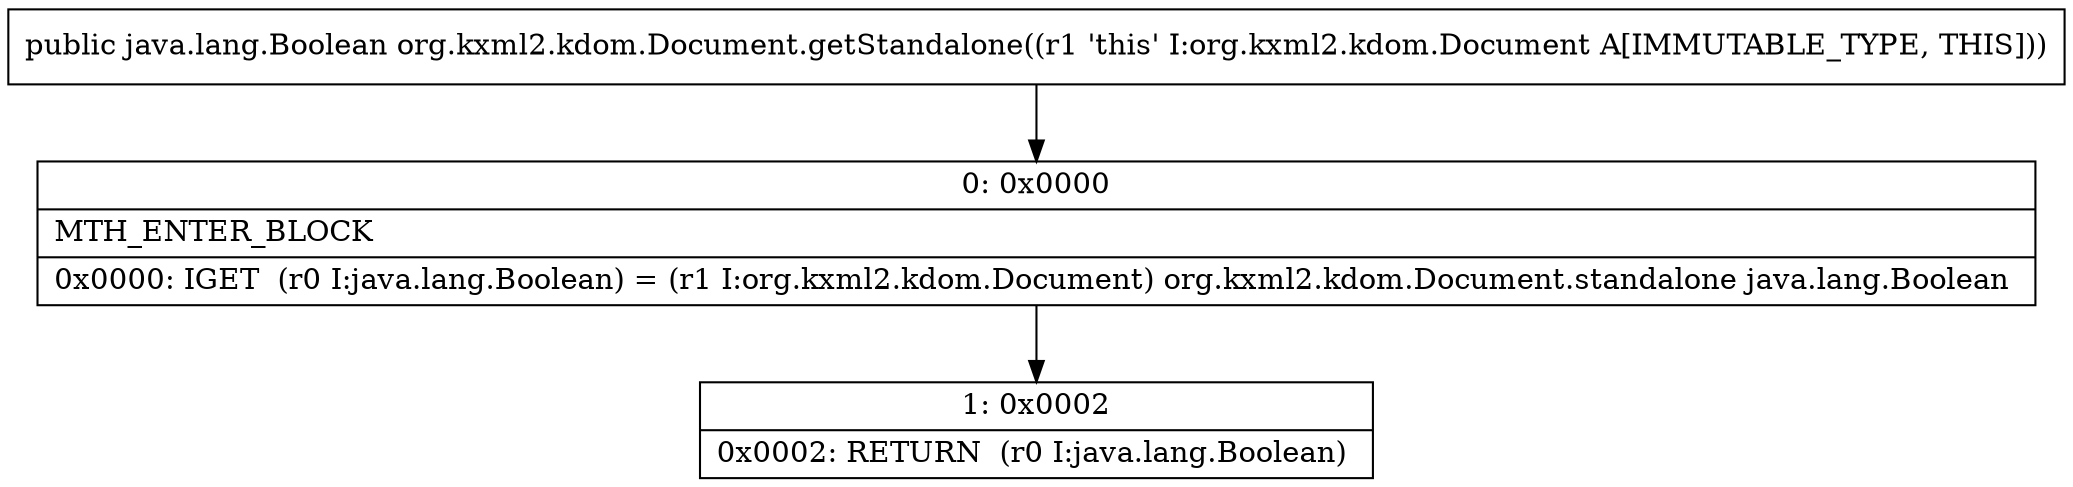 digraph "CFG fororg.kxml2.kdom.Document.getStandalone()Ljava\/lang\/Boolean;" {
Node_0 [shape=record,label="{0\:\ 0x0000|MTH_ENTER_BLOCK\l|0x0000: IGET  (r0 I:java.lang.Boolean) = (r1 I:org.kxml2.kdom.Document) org.kxml2.kdom.Document.standalone java.lang.Boolean \l}"];
Node_1 [shape=record,label="{1\:\ 0x0002|0x0002: RETURN  (r0 I:java.lang.Boolean) \l}"];
MethodNode[shape=record,label="{public java.lang.Boolean org.kxml2.kdom.Document.getStandalone((r1 'this' I:org.kxml2.kdom.Document A[IMMUTABLE_TYPE, THIS])) }"];
MethodNode -> Node_0;
Node_0 -> Node_1;
}

